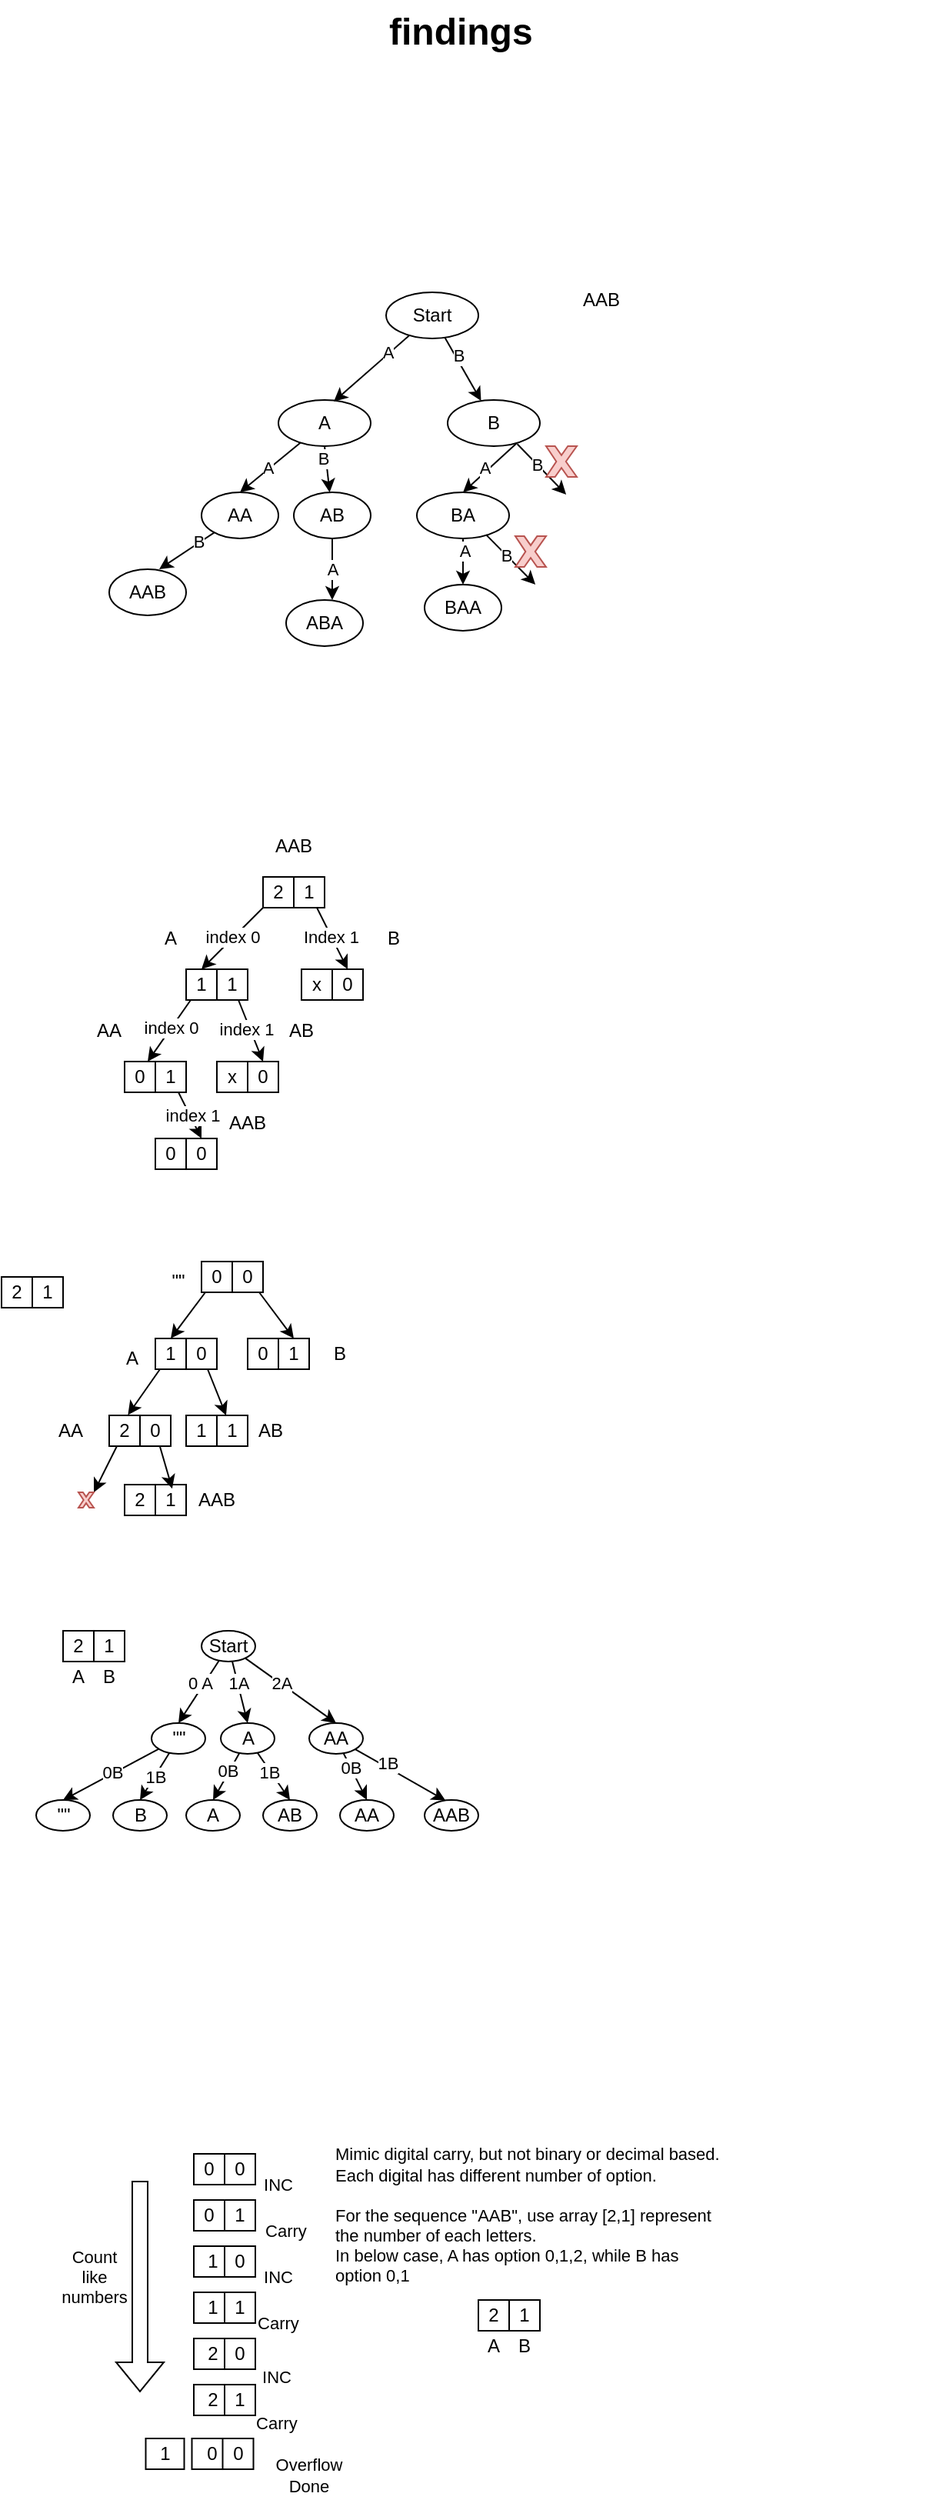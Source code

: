 <mxfile version="24.4.9" type="device">
  <diagram name="Page-1" id="8Z7_evLXZ3AFa6QIbilB">
    <mxGraphModel dx="869" dy="447" grid="1" gridSize="10" guides="1" tooltips="1" connect="1" arrows="1" fold="1" page="1" pageScale="1" pageWidth="827" pageHeight="1169" math="0" shadow="0">
      <root>
        <mxCell id="0" />
        <mxCell id="1" parent="0" />
        <mxCell id="PhttnhTILiLuMVr8b6VJ-1" value="&lt;h1 style=&quot;margin-top: 0px;&quot;&gt;findings&lt;/h1&gt;&lt;div&gt;&lt;br&gt;&lt;/div&gt;&lt;div&gt;&lt;br&gt;&lt;/div&gt;" style="text;html=1;whiteSpace=wrap;overflow=hidden;rounded=0;" parent="1" vertex="1">
          <mxGeometry x="310" y="130" width="350" height="160" as="geometry" />
        </mxCell>
        <mxCell id="PhttnhTILiLuMVr8b6VJ-12" style="rounded=0;orthogonalLoop=1;jettySize=auto;html=1;" parent="1" source="PhttnhTILiLuMVr8b6VJ-4" target="PhttnhTILiLuMVr8b6VJ-11" edge="1">
          <mxGeometry relative="1" as="geometry" />
        </mxCell>
        <mxCell id="PhttnhTILiLuMVr8b6VJ-13" value="B" style="edgeLabel;html=1;align=center;verticalAlign=middle;resizable=0;points=[];" parent="PhttnhTILiLuMVr8b6VJ-12" connectable="0" vertex="1">
          <mxGeometry x="-0.394" y="2" relative="1" as="geometry">
            <mxPoint as="offset" />
          </mxGeometry>
        </mxCell>
        <mxCell id="PhttnhTILiLuMVr8b6VJ-4" value="Start" style="ellipse;whiteSpace=wrap;html=1;" parent="1" vertex="1">
          <mxGeometry x="310" y="320" width="60" height="30" as="geometry" />
        </mxCell>
        <mxCell id="PhttnhTILiLuMVr8b6VJ-6" value="AAB" style="text;html=1;align=center;verticalAlign=middle;whiteSpace=wrap;rounded=0;" parent="1" vertex="1">
          <mxGeometry x="420" y="310" width="60" height="30" as="geometry" />
        </mxCell>
        <mxCell id="PhttnhTILiLuMVr8b6VJ-17" style="rounded=0;orthogonalLoop=1;jettySize=auto;html=1;entryX=0.5;entryY=0;entryDx=0;entryDy=0;" parent="1" source="PhttnhTILiLuMVr8b6VJ-8" target="PhttnhTILiLuMVr8b6VJ-15" edge="1">
          <mxGeometry relative="1" as="geometry" />
        </mxCell>
        <mxCell id="PhttnhTILiLuMVr8b6VJ-26" value="A" style="edgeLabel;html=1;align=center;verticalAlign=middle;resizable=0;points=[];" parent="PhttnhTILiLuMVr8b6VJ-17" connectable="0" vertex="1">
          <mxGeometry x="0.063" y="-1" relative="1" as="geometry">
            <mxPoint as="offset" />
          </mxGeometry>
        </mxCell>
        <mxCell id="PhttnhTILiLuMVr8b6VJ-18" style="rounded=0;orthogonalLoop=1;jettySize=auto;html=1;exitX=0.5;exitY=1;exitDx=0;exitDy=0;" parent="1" source="PhttnhTILiLuMVr8b6VJ-8" target="PhttnhTILiLuMVr8b6VJ-16" edge="1">
          <mxGeometry relative="1" as="geometry" />
        </mxCell>
        <mxCell id="PhttnhTILiLuMVr8b6VJ-27" value="B" style="edgeLabel;html=1;align=center;verticalAlign=middle;resizable=0;points=[];" parent="PhttnhTILiLuMVr8b6VJ-18" connectable="0" vertex="1">
          <mxGeometry x="-0.508" y="-2" relative="1" as="geometry">
            <mxPoint as="offset" />
          </mxGeometry>
        </mxCell>
        <mxCell id="PhttnhTILiLuMVr8b6VJ-8" value="A" style="ellipse;whiteSpace=wrap;html=1;" parent="1" vertex="1">
          <mxGeometry x="240" y="390" width="60" height="30" as="geometry" />
        </mxCell>
        <mxCell id="PhttnhTILiLuMVr8b6VJ-9" style="rounded=0;orthogonalLoop=1;jettySize=auto;html=1;entryX=0.6;entryY=0.034;entryDx=0;entryDy=0;entryPerimeter=0;" parent="1" source="PhttnhTILiLuMVr8b6VJ-4" target="PhttnhTILiLuMVr8b6VJ-8" edge="1">
          <mxGeometry relative="1" as="geometry" />
        </mxCell>
        <mxCell id="PhttnhTILiLuMVr8b6VJ-10" value="A" style="edgeLabel;html=1;align=center;verticalAlign=middle;resizable=0;points=[];" parent="PhttnhTILiLuMVr8b6VJ-9" connectable="0" vertex="1">
          <mxGeometry x="-0.448" y="-2" relative="1" as="geometry">
            <mxPoint as="offset" />
          </mxGeometry>
        </mxCell>
        <mxCell id="PhttnhTILiLuMVr8b6VJ-11" value="B" style="ellipse;whiteSpace=wrap;html=1;" parent="1" vertex="1">
          <mxGeometry x="350" y="390" width="60" height="30" as="geometry" />
        </mxCell>
        <mxCell id="PhttnhTILiLuMVr8b6VJ-33" style="rounded=0;orthogonalLoop=1;jettySize=auto;html=1;" parent="1" source="PhttnhTILiLuMVr8b6VJ-15" edge="1">
          <mxGeometry relative="1" as="geometry">
            <mxPoint x="162.5" y="500" as="targetPoint" />
          </mxGeometry>
        </mxCell>
        <mxCell id="PhttnhTILiLuMVr8b6VJ-34" value="B" style="edgeLabel;html=1;align=center;verticalAlign=middle;resizable=0;points=[];" parent="PhttnhTILiLuMVr8b6VJ-33" connectable="0" vertex="1">
          <mxGeometry x="-0.459" y="-1" relative="1" as="geometry">
            <mxPoint as="offset" />
          </mxGeometry>
        </mxCell>
        <mxCell id="PhttnhTILiLuMVr8b6VJ-15" value="AA" style="ellipse;whiteSpace=wrap;html=1;" parent="1" vertex="1">
          <mxGeometry x="190" y="450" width="50" height="30" as="geometry" />
        </mxCell>
        <mxCell id="PhttnhTILiLuMVr8b6VJ-38" style="edgeStyle=orthogonalEdgeStyle;rounded=0;orthogonalLoop=1;jettySize=auto;html=1;" parent="1" source="PhttnhTILiLuMVr8b6VJ-16" edge="1">
          <mxGeometry relative="1" as="geometry">
            <mxPoint x="275" y="520" as="targetPoint" />
          </mxGeometry>
        </mxCell>
        <mxCell id="PhttnhTILiLuMVr8b6VJ-39" value="A" style="edgeLabel;html=1;align=center;verticalAlign=middle;resizable=0;points=[];" parent="PhttnhTILiLuMVr8b6VJ-38" connectable="0" vertex="1">
          <mxGeometry x="-0.793" relative="1" as="geometry">
            <mxPoint y="16" as="offset" />
          </mxGeometry>
        </mxCell>
        <mxCell id="PhttnhTILiLuMVr8b6VJ-16" value="AB" style="ellipse;whiteSpace=wrap;html=1;" parent="1" vertex="1">
          <mxGeometry x="250" y="450" width="50" height="30" as="geometry" />
        </mxCell>
        <mxCell id="PhttnhTILiLuMVr8b6VJ-20" style="rounded=0;orthogonalLoop=1;jettySize=auto;html=1;entryX=0.5;entryY=0;entryDx=0;entryDy=0;" parent="1" target="PhttnhTILiLuMVr8b6VJ-22" edge="1">
          <mxGeometry relative="1" as="geometry">
            <mxPoint x="395" y="418" as="sourcePoint" />
          </mxGeometry>
        </mxCell>
        <mxCell id="PhttnhTILiLuMVr8b6VJ-24" value="A" style="edgeLabel;html=1;align=center;verticalAlign=middle;resizable=0;points=[];" parent="PhttnhTILiLuMVr8b6VJ-20" connectable="0" vertex="1">
          <mxGeometry x="0.105" y="-3" relative="1" as="geometry">
            <mxPoint as="offset" />
          </mxGeometry>
        </mxCell>
        <mxCell id="PhttnhTILiLuMVr8b6VJ-21" style="rounded=0;orthogonalLoop=1;jettySize=auto;html=1;exitX=0.755;exitY=0.954;exitDx=0;exitDy=0;exitPerimeter=0;" parent="1" source="PhttnhTILiLuMVr8b6VJ-11" edge="1">
          <mxGeometry relative="1" as="geometry">
            <mxPoint x="410" y="420" as="sourcePoint" />
            <mxPoint x="427.071" y="451.465" as="targetPoint" />
          </mxGeometry>
        </mxCell>
        <mxCell id="PhttnhTILiLuMVr8b6VJ-28" value="B" style="edgeLabel;html=1;align=center;verticalAlign=middle;resizable=0;points=[];" parent="PhttnhTILiLuMVr8b6VJ-21" connectable="0" vertex="1">
          <mxGeometry x="-0.189" relative="1" as="geometry">
            <mxPoint as="offset" />
          </mxGeometry>
        </mxCell>
        <mxCell id="PhttnhTILiLuMVr8b6VJ-37" style="edgeStyle=orthogonalEdgeStyle;rounded=0;orthogonalLoop=1;jettySize=auto;html=1;" parent="1" source="PhttnhTILiLuMVr8b6VJ-22" edge="1">
          <mxGeometry relative="1" as="geometry">
            <mxPoint x="360" y="510" as="targetPoint" />
          </mxGeometry>
        </mxCell>
        <mxCell id="PhttnhTILiLuMVr8b6VJ-40" value="A" style="edgeLabel;html=1;align=center;verticalAlign=middle;resizable=0;points=[];" parent="PhttnhTILiLuMVr8b6VJ-37" connectable="0" vertex="1">
          <mxGeometry x="0.471" y="1" relative="1" as="geometry">
            <mxPoint x="-1" y="-14" as="offset" />
          </mxGeometry>
        </mxCell>
        <mxCell id="PhttnhTILiLuMVr8b6VJ-22" value="&lt;div&gt;BA&lt;/div&gt;" style="ellipse;whiteSpace=wrap;html=1;" parent="1" vertex="1">
          <mxGeometry x="330" y="450" width="60" height="30" as="geometry" />
        </mxCell>
        <mxCell id="PhttnhTILiLuMVr8b6VJ-30" value="" style="verticalLabelPosition=bottom;verticalAlign=top;html=1;shape=mxgraph.basic.x;fillColor=#f8cecc;strokeColor=#b85450;" parent="1" vertex="1">
          <mxGeometry x="414" y="420" width="20" height="20" as="geometry" />
        </mxCell>
        <mxCell id="PhttnhTILiLuMVr8b6VJ-41" value="AAB" style="ellipse;whiteSpace=wrap;html=1;" parent="1" vertex="1">
          <mxGeometry x="130" y="500" width="50" height="30" as="geometry" />
        </mxCell>
        <mxCell id="PhttnhTILiLuMVr8b6VJ-42" value="ABA" style="ellipse;whiteSpace=wrap;html=1;" parent="1" vertex="1">
          <mxGeometry x="245" y="520" width="50" height="30" as="geometry" />
        </mxCell>
        <mxCell id="PhttnhTILiLuMVr8b6VJ-43" value="BAA" style="ellipse;whiteSpace=wrap;html=1;" parent="1" vertex="1">
          <mxGeometry x="335" y="510" width="50" height="30" as="geometry" />
        </mxCell>
        <mxCell id="PhttnhTILiLuMVr8b6VJ-44" style="rounded=0;orthogonalLoop=1;jettySize=auto;html=1;exitX=0.755;exitY=0.954;exitDx=0;exitDy=0;exitPerimeter=0;" parent="1" edge="1">
          <mxGeometry relative="1" as="geometry">
            <mxPoint x="375" y="477.54" as="sourcePoint" />
            <mxPoint x="407.071" y="510.005" as="targetPoint" />
          </mxGeometry>
        </mxCell>
        <mxCell id="PhttnhTILiLuMVr8b6VJ-45" value="B" style="edgeLabel;html=1;align=center;verticalAlign=middle;resizable=0;points=[];" parent="PhttnhTILiLuMVr8b6VJ-44" connectable="0" vertex="1">
          <mxGeometry x="-0.189" relative="1" as="geometry">
            <mxPoint as="offset" />
          </mxGeometry>
        </mxCell>
        <mxCell id="PhttnhTILiLuMVr8b6VJ-46" value="" style="verticalLabelPosition=bottom;verticalAlign=top;html=1;shape=mxgraph.basic.x;fillColor=#f8cecc;strokeColor=#b85450;" parent="1" vertex="1">
          <mxGeometry x="394" y="478.54" width="20" height="20" as="geometry" />
        </mxCell>
        <mxCell id="XWnXdW-MN1I7LqP5YFAI-5" style="rounded=0;orthogonalLoop=1;jettySize=auto;html=1;entryX=0.5;entryY=0;entryDx=0;entryDy=0;" edge="1" parent="1" source="XWnXdW-MN1I7LqP5YFAI-1" target="XWnXdW-MN1I7LqP5YFAI-3">
          <mxGeometry relative="1" as="geometry" />
        </mxCell>
        <mxCell id="XWnXdW-MN1I7LqP5YFAI-6" value="index 0" style="edgeLabel;html=1;align=center;verticalAlign=middle;resizable=0;points=[];" vertex="1" connectable="0" parent="XWnXdW-MN1I7LqP5YFAI-5">
          <mxGeometry x="-0.045" y="-1" relative="1" as="geometry">
            <mxPoint as="offset" />
          </mxGeometry>
        </mxCell>
        <mxCell id="XWnXdW-MN1I7LqP5YFAI-1" value="2" style="rounded=0;whiteSpace=wrap;html=1;" vertex="1" parent="1">
          <mxGeometry x="230" y="700" width="20" height="20" as="geometry" />
        </mxCell>
        <mxCell id="XWnXdW-MN1I7LqP5YFAI-16" style="rounded=0;orthogonalLoop=1;jettySize=auto;html=1;entryX=0.5;entryY=0;entryDx=0;entryDy=0;" edge="1" parent="1" source="XWnXdW-MN1I7LqP5YFAI-2" target="XWnXdW-MN1I7LqP5YFAI-15">
          <mxGeometry relative="1" as="geometry" />
        </mxCell>
        <mxCell id="XWnXdW-MN1I7LqP5YFAI-17" value="Index 1" style="edgeLabel;html=1;align=center;verticalAlign=middle;resizable=0;points=[];" vertex="1" connectable="0" parent="XWnXdW-MN1I7LqP5YFAI-16">
          <mxGeometry x="-0.076" y="-1" relative="1" as="geometry">
            <mxPoint as="offset" />
          </mxGeometry>
        </mxCell>
        <mxCell id="XWnXdW-MN1I7LqP5YFAI-2" value="1" style="rounded=0;whiteSpace=wrap;html=1;" vertex="1" parent="1">
          <mxGeometry x="250" y="700" width="20" height="20" as="geometry" />
        </mxCell>
        <mxCell id="XWnXdW-MN1I7LqP5YFAI-9" style="rounded=0;orthogonalLoop=1;jettySize=auto;html=1;entryX=0.75;entryY=0;entryDx=0;entryDy=0;" edge="1" parent="1" source="XWnXdW-MN1I7LqP5YFAI-3" target="XWnXdW-MN1I7LqP5YFAI-7">
          <mxGeometry relative="1" as="geometry" />
        </mxCell>
        <mxCell id="XWnXdW-MN1I7LqP5YFAI-13" value="index 0" style="edgeLabel;html=1;align=center;verticalAlign=middle;resizable=0;points=[];" vertex="1" connectable="0" parent="XWnXdW-MN1I7LqP5YFAI-9">
          <mxGeometry x="-0.102" y="-1" relative="1" as="geometry">
            <mxPoint as="offset" />
          </mxGeometry>
        </mxCell>
        <mxCell id="XWnXdW-MN1I7LqP5YFAI-3" value="1" style="rounded=0;whiteSpace=wrap;html=1;" vertex="1" parent="1">
          <mxGeometry x="180" y="760" width="20" height="20" as="geometry" />
        </mxCell>
        <mxCell id="XWnXdW-MN1I7LqP5YFAI-27" style="rounded=0;orthogonalLoop=1;jettySize=auto;html=1;entryX=0.5;entryY=0;entryDx=0;entryDy=0;" edge="1" parent="1" source="XWnXdW-MN1I7LqP5YFAI-4" target="XWnXdW-MN1I7LqP5YFAI-25">
          <mxGeometry relative="1" as="geometry" />
        </mxCell>
        <mxCell id="XWnXdW-MN1I7LqP5YFAI-28" value="index 1" style="edgeLabel;html=1;align=center;verticalAlign=middle;resizable=0;points=[];" vertex="1" connectable="0" parent="XWnXdW-MN1I7LqP5YFAI-27">
          <mxGeometry x="-0.117" y="-2" relative="1" as="geometry">
            <mxPoint as="offset" />
          </mxGeometry>
        </mxCell>
        <mxCell id="XWnXdW-MN1I7LqP5YFAI-4" value="1" style="rounded=0;whiteSpace=wrap;html=1;" vertex="1" parent="1">
          <mxGeometry x="200" y="760" width="20" height="20" as="geometry" />
        </mxCell>
        <mxCell id="XWnXdW-MN1I7LqP5YFAI-7" value="0" style="rounded=0;whiteSpace=wrap;html=1;" vertex="1" parent="1">
          <mxGeometry x="140" y="820" width="20" height="20" as="geometry" />
        </mxCell>
        <mxCell id="XWnXdW-MN1I7LqP5YFAI-12" style="rounded=0;orthogonalLoop=1;jettySize=auto;html=1;entryX=0.5;entryY=0;entryDx=0;entryDy=0;" edge="1" parent="1" source="XWnXdW-MN1I7LqP5YFAI-8" target="XWnXdW-MN1I7LqP5YFAI-11">
          <mxGeometry relative="1" as="geometry" />
        </mxCell>
        <mxCell id="XWnXdW-MN1I7LqP5YFAI-14" value="index 1" style="edgeLabel;html=1;align=center;verticalAlign=middle;resizable=0;points=[];" vertex="1" connectable="0" parent="XWnXdW-MN1I7LqP5YFAI-12">
          <mxGeometry x="-0.003" y="1" relative="1" as="geometry">
            <mxPoint as="offset" />
          </mxGeometry>
        </mxCell>
        <mxCell id="XWnXdW-MN1I7LqP5YFAI-8" value="1" style="rounded=0;whiteSpace=wrap;html=1;" vertex="1" parent="1">
          <mxGeometry x="160" y="820" width="20" height="20" as="geometry" />
        </mxCell>
        <mxCell id="XWnXdW-MN1I7LqP5YFAI-10" value="0" style="rounded=0;whiteSpace=wrap;html=1;" vertex="1" parent="1">
          <mxGeometry x="160" y="870" width="20" height="20" as="geometry" />
        </mxCell>
        <mxCell id="XWnXdW-MN1I7LqP5YFAI-11" value="0" style="rounded=0;whiteSpace=wrap;html=1;" vertex="1" parent="1">
          <mxGeometry x="180" y="870" width="20" height="20" as="geometry" />
        </mxCell>
        <mxCell id="XWnXdW-MN1I7LqP5YFAI-15" value="0" style="rounded=0;whiteSpace=wrap;html=1;" vertex="1" parent="1">
          <mxGeometry x="275" y="760" width="20" height="20" as="geometry" />
        </mxCell>
        <mxCell id="XWnXdW-MN1I7LqP5YFAI-18" value="x" style="rounded=0;whiteSpace=wrap;html=1;" vertex="1" parent="1">
          <mxGeometry x="255" y="760" width="20" height="20" as="geometry" />
        </mxCell>
        <mxCell id="XWnXdW-MN1I7LqP5YFAI-19" value="AAB" style="text;html=1;align=center;verticalAlign=middle;whiteSpace=wrap;rounded=0;" vertex="1" parent="1">
          <mxGeometry x="230" y="670" width="40" height="20" as="geometry" />
        </mxCell>
        <mxCell id="XWnXdW-MN1I7LqP5YFAI-20" value="A" style="text;html=1;align=center;verticalAlign=middle;whiteSpace=wrap;rounded=0;" vertex="1" parent="1">
          <mxGeometry x="150" y="730" width="40" height="20" as="geometry" />
        </mxCell>
        <mxCell id="XWnXdW-MN1I7LqP5YFAI-21" value="AA" style="text;html=1;align=center;verticalAlign=middle;whiteSpace=wrap;rounded=0;" vertex="1" parent="1">
          <mxGeometry x="110" y="790" width="40" height="20" as="geometry" />
        </mxCell>
        <mxCell id="XWnXdW-MN1I7LqP5YFAI-22" value="AAB" style="text;html=1;align=center;verticalAlign=middle;whiteSpace=wrap;rounded=0;" vertex="1" parent="1">
          <mxGeometry x="200" y="850" width="40" height="20" as="geometry" />
        </mxCell>
        <mxCell id="XWnXdW-MN1I7LqP5YFAI-23" value="B" style="text;html=1;align=center;verticalAlign=middle;whiteSpace=wrap;rounded=0;" vertex="1" parent="1">
          <mxGeometry x="295" y="730" width="40" height="20" as="geometry" />
        </mxCell>
        <mxCell id="XWnXdW-MN1I7LqP5YFAI-25" value="0" style="rounded=0;whiteSpace=wrap;html=1;" vertex="1" parent="1">
          <mxGeometry x="220" y="820" width="20" height="20" as="geometry" />
        </mxCell>
        <mxCell id="XWnXdW-MN1I7LqP5YFAI-26" value="x" style="rounded=0;whiteSpace=wrap;html=1;" vertex="1" parent="1">
          <mxGeometry x="200" y="820" width="20" height="20" as="geometry" />
        </mxCell>
        <mxCell id="XWnXdW-MN1I7LqP5YFAI-29" value="AB" style="text;html=1;align=center;verticalAlign=middle;whiteSpace=wrap;rounded=0;" vertex="1" parent="1">
          <mxGeometry x="235" y="790" width="40" height="20" as="geometry" />
        </mxCell>
        <mxCell id="XWnXdW-MN1I7LqP5YFAI-32" value="2" style="rounded=0;whiteSpace=wrap;html=1;" vertex="1" parent="1">
          <mxGeometry x="60" y="960" width="20" height="20" as="geometry" />
        </mxCell>
        <mxCell id="XWnXdW-MN1I7LqP5YFAI-33" value="1" style="rounded=0;whiteSpace=wrap;html=1;" vertex="1" parent="1">
          <mxGeometry x="80" y="960" width="20" height="20" as="geometry" />
        </mxCell>
        <mxCell id="XWnXdW-MN1I7LqP5YFAI-38" style="rounded=0;orthogonalLoop=1;jettySize=auto;html=1;entryX=0.5;entryY=0;entryDx=0;entryDy=0;" edge="1" parent="1" source="XWnXdW-MN1I7LqP5YFAI-34" target="XWnXdW-MN1I7LqP5YFAI-36">
          <mxGeometry relative="1" as="geometry" />
        </mxCell>
        <mxCell id="XWnXdW-MN1I7LqP5YFAI-34" value="0" style="rounded=0;whiteSpace=wrap;html=1;" vertex="1" parent="1">
          <mxGeometry x="190" y="950" width="20" height="20" as="geometry" />
        </mxCell>
        <mxCell id="XWnXdW-MN1I7LqP5YFAI-59" style="rounded=0;orthogonalLoop=1;jettySize=auto;html=1;entryX=0.5;entryY=0;entryDx=0;entryDy=0;" edge="1" parent="1" source="XWnXdW-MN1I7LqP5YFAI-35" target="XWnXdW-MN1I7LqP5YFAI-58">
          <mxGeometry relative="1" as="geometry" />
        </mxCell>
        <mxCell id="XWnXdW-MN1I7LqP5YFAI-35" value="0" style="rounded=0;whiteSpace=wrap;html=1;" vertex="1" parent="1">
          <mxGeometry x="210" y="950" width="20" height="20" as="geometry" />
        </mxCell>
        <mxCell id="XWnXdW-MN1I7LqP5YFAI-36" value="1" style="rounded=0;whiteSpace=wrap;html=1;" vertex="1" parent="1">
          <mxGeometry x="160" y="1000" width="20" height="20" as="geometry" />
        </mxCell>
        <mxCell id="XWnXdW-MN1I7LqP5YFAI-44" value="" style="rounded=0;orthogonalLoop=1;jettySize=auto;html=1;" edge="1" parent="1" source="XWnXdW-MN1I7LqP5YFAI-37" target="XWnXdW-MN1I7LqP5YFAI-43">
          <mxGeometry relative="1" as="geometry" />
        </mxCell>
        <mxCell id="XWnXdW-MN1I7LqP5YFAI-37" value="0" style="rounded=0;whiteSpace=wrap;html=1;" vertex="1" parent="1">
          <mxGeometry x="180" y="1000" width="20" height="20" as="geometry" />
        </mxCell>
        <mxCell id="XWnXdW-MN1I7LqP5YFAI-47" value="" style="rounded=0;orthogonalLoop=1;jettySize=auto;html=1;" edge="1" parent="1" source="XWnXdW-MN1I7LqP5YFAI-39">
          <mxGeometry relative="1" as="geometry">
            <mxPoint x="120" y="1100" as="targetPoint" />
          </mxGeometry>
        </mxCell>
        <mxCell id="XWnXdW-MN1I7LqP5YFAI-39" value="2" style="rounded=0;whiteSpace=wrap;html=1;" vertex="1" parent="1">
          <mxGeometry x="130" y="1050" width="20" height="20" as="geometry" />
        </mxCell>
        <mxCell id="XWnXdW-MN1I7LqP5YFAI-40" value="0" style="rounded=0;whiteSpace=wrap;html=1;" vertex="1" parent="1">
          <mxGeometry x="150" y="1050" width="20" height="20" as="geometry" />
        </mxCell>
        <mxCell id="XWnXdW-MN1I7LqP5YFAI-41" style="rounded=0;orthogonalLoop=1;jettySize=auto;html=1;entryX=0.608;entryY=-0.013;entryDx=0;entryDy=0;entryPerimeter=0;" edge="1" parent="1" source="XWnXdW-MN1I7LqP5YFAI-36" target="XWnXdW-MN1I7LqP5YFAI-39">
          <mxGeometry relative="1" as="geometry" />
        </mxCell>
        <mxCell id="XWnXdW-MN1I7LqP5YFAI-42" value="1" style="rounded=0;whiteSpace=wrap;html=1;" vertex="1" parent="1">
          <mxGeometry x="180" y="1050" width="20" height="20" as="geometry" />
        </mxCell>
        <mxCell id="XWnXdW-MN1I7LqP5YFAI-43" value="1" style="rounded=0;whiteSpace=wrap;html=1;" vertex="1" parent="1">
          <mxGeometry x="200" y="1050" width="20" height="20" as="geometry" />
        </mxCell>
        <mxCell id="XWnXdW-MN1I7LqP5YFAI-48" value="" style="verticalLabelPosition=bottom;verticalAlign=top;html=1;shape=mxgraph.basic.x;fillColor=#f8cecc;strokeColor=#b85450;" vertex="1" parent="1">
          <mxGeometry x="110" y="1100" width="10" height="10" as="geometry" />
        </mxCell>
        <mxCell id="XWnXdW-MN1I7LqP5YFAI-49" value="2" style="rounded=0;whiteSpace=wrap;html=1;" vertex="1" parent="1">
          <mxGeometry x="140" y="1095" width="20" height="20" as="geometry" />
        </mxCell>
        <mxCell id="XWnXdW-MN1I7LqP5YFAI-50" value="1" style="rounded=0;whiteSpace=wrap;html=1;" vertex="1" parent="1">
          <mxGeometry x="160" y="1095" width="20" height="20" as="geometry" />
        </mxCell>
        <mxCell id="XWnXdW-MN1I7LqP5YFAI-51" style="rounded=0;orthogonalLoop=1;jettySize=auto;html=1;entryX=0.547;entryY=0.133;entryDx=0;entryDy=0;entryPerimeter=0;" edge="1" parent="1" source="XWnXdW-MN1I7LqP5YFAI-40" target="XWnXdW-MN1I7LqP5YFAI-50">
          <mxGeometry relative="1" as="geometry" />
        </mxCell>
        <mxCell id="XWnXdW-MN1I7LqP5YFAI-52" value="&quot;&quot;" style="text;html=1;align=center;verticalAlign=middle;whiteSpace=wrap;rounded=0;" vertex="1" parent="1">
          <mxGeometry x="160" y="955" width="30" height="15" as="geometry" />
        </mxCell>
        <mxCell id="XWnXdW-MN1I7LqP5YFAI-53" value="A" style="text;html=1;align=center;verticalAlign=middle;whiteSpace=wrap;rounded=0;" vertex="1" parent="1">
          <mxGeometry x="130" y="1005" width="30" height="15" as="geometry" />
        </mxCell>
        <mxCell id="XWnXdW-MN1I7LqP5YFAI-54" value="AA" style="text;html=1;align=center;verticalAlign=middle;whiteSpace=wrap;rounded=0;" vertex="1" parent="1">
          <mxGeometry x="90" y="1052.5" width="30" height="15" as="geometry" />
        </mxCell>
        <mxCell id="XWnXdW-MN1I7LqP5YFAI-55" value="AAB" style="text;html=1;align=center;verticalAlign=middle;whiteSpace=wrap;rounded=0;" vertex="1" parent="1">
          <mxGeometry x="185" y="1097.5" width="30" height="15" as="geometry" />
        </mxCell>
        <mxCell id="XWnXdW-MN1I7LqP5YFAI-56" value="AB" style="text;html=1;align=center;verticalAlign=middle;whiteSpace=wrap;rounded=0;" vertex="1" parent="1">
          <mxGeometry x="220" y="1052.5" width="30" height="15" as="geometry" />
        </mxCell>
        <mxCell id="XWnXdW-MN1I7LqP5YFAI-57" value="0" style="rounded=0;whiteSpace=wrap;html=1;" vertex="1" parent="1">
          <mxGeometry x="220" y="1000" width="20" height="20" as="geometry" />
        </mxCell>
        <mxCell id="XWnXdW-MN1I7LqP5YFAI-58" value="1" style="rounded=0;whiteSpace=wrap;html=1;" vertex="1" parent="1">
          <mxGeometry x="240" y="1000" width="20" height="20" as="geometry" />
        </mxCell>
        <mxCell id="XWnXdW-MN1I7LqP5YFAI-60" value="B" style="text;html=1;align=center;verticalAlign=middle;whiteSpace=wrap;rounded=0;" vertex="1" parent="1">
          <mxGeometry x="265" y="1002.5" width="30" height="15" as="geometry" />
        </mxCell>
        <mxCell id="XWnXdW-MN1I7LqP5YFAI-69" value="2" style="rounded=0;whiteSpace=wrap;html=1;" vertex="1" parent="1">
          <mxGeometry x="100" y="1190" width="20" height="20" as="geometry" />
        </mxCell>
        <mxCell id="XWnXdW-MN1I7LqP5YFAI-70" value="1" style="rounded=0;whiteSpace=wrap;html=1;" vertex="1" parent="1">
          <mxGeometry x="120" y="1190" width="20" height="20" as="geometry" />
        </mxCell>
        <mxCell id="XWnXdW-MN1I7LqP5YFAI-71" value="A" style="text;html=1;align=center;verticalAlign=middle;whiteSpace=wrap;rounded=0;" vertex="1" parent="1">
          <mxGeometry x="100" y="1210" width="20" height="20" as="geometry" />
        </mxCell>
        <mxCell id="XWnXdW-MN1I7LqP5YFAI-72" value="B" style="text;html=1;align=center;verticalAlign=middle;whiteSpace=wrap;rounded=0;" vertex="1" parent="1">
          <mxGeometry x="120" y="1210" width="20" height="20" as="geometry" />
        </mxCell>
        <mxCell id="XWnXdW-MN1I7LqP5YFAI-75" style="rounded=0;orthogonalLoop=1;jettySize=auto;html=1;entryX=0.5;entryY=0;entryDx=0;entryDy=0;" edge="1" parent="1" source="XWnXdW-MN1I7LqP5YFAI-73" target="XWnXdW-MN1I7LqP5YFAI-74">
          <mxGeometry relative="1" as="geometry" />
        </mxCell>
        <mxCell id="XWnXdW-MN1I7LqP5YFAI-76" value="0 A" style="edgeLabel;html=1;align=center;verticalAlign=middle;resizable=0;points=[];" vertex="1" connectable="0" parent="XWnXdW-MN1I7LqP5YFAI-75">
          <mxGeometry x="-0.19" y="-3" relative="1" as="geometry">
            <mxPoint as="offset" />
          </mxGeometry>
        </mxCell>
        <mxCell id="XWnXdW-MN1I7LqP5YFAI-85" style="rounded=0;orthogonalLoop=1;jettySize=auto;html=1;entryX=0.5;entryY=0;entryDx=0;entryDy=0;" edge="1" parent="1" source="XWnXdW-MN1I7LqP5YFAI-73" target="XWnXdW-MN1I7LqP5YFAI-80">
          <mxGeometry relative="1" as="geometry" />
        </mxCell>
        <mxCell id="XWnXdW-MN1I7LqP5YFAI-86" value="1A" style="edgeLabel;html=1;align=center;verticalAlign=middle;resizable=0;points=[];" vertex="1" connectable="0" parent="XWnXdW-MN1I7LqP5YFAI-85">
          <mxGeometry x="-0.324" relative="1" as="geometry">
            <mxPoint as="offset" />
          </mxGeometry>
        </mxCell>
        <mxCell id="XWnXdW-MN1I7LqP5YFAI-91" style="edgeStyle=none;rounded=0;orthogonalLoop=1;jettySize=auto;html=1;entryX=0.5;entryY=0;entryDx=0;entryDy=0;strokeColor=default;align=center;verticalAlign=middle;fontFamily=Helvetica;fontSize=11;fontColor=default;labelBackgroundColor=default;endArrow=classic;" edge="1" parent="1" source="XWnXdW-MN1I7LqP5YFAI-73" target="XWnXdW-MN1I7LqP5YFAI-81">
          <mxGeometry relative="1" as="geometry" />
        </mxCell>
        <mxCell id="XWnXdW-MN1I7LqP5YFAI-99" value="2A" style="edgeLabel;html=1;align=center;verticalAlign=middle;resizable=0;points=[];fontFamily=Helvetica;fontSize=11;fontColor=default;labelBackgroundColor=default;" vertex="1" connectable="0" parent="XWnXdW-MN1I7LqP5YFAI-91">
          <mxGeometry x="-0.216" y="1" relative="1" as="geometry">
            <mxPoint as="offset" />
          </mxGeometry>
        </mxCell>
        <mxCell id="XWnXdW-MN1I7LqP5YFAI-73" value="Start" style="ellipse;whiteSpace=wrap;html=1;" vertex="1" parent="1">
          <mxGeometry x="190" y="1190" width="35" height="20" as="geometry" />
        </mxCell>
        <mxCell id="XWnXdW-MN1I7LqP5YFAI-77" style="rounded=0;orthogonalLoop=1;jettySize=auto;html=1;entryX=0.5;entryY=0;entryDx=0;entryDy=0;" edge="1" parent="1" source="XWnXdW-MN1I7LqP5YFAI-74" target="XWnXdW-MN1I7LqP5YFAI-78">
          <mxGeometry relative="1" as="geometry">
            <mxPoint x="175" y="1300" as="targetPoint" />
          </mxGeometry>
        </mxCell>
        <mxCell id="XWnXdW-MN1I7LqP5YFAI-79" value="1B" style="edgeLabel;html=1;align=center;verticalAlign=middle;resizable=0;points=[];" vertex="1" connectable="0" parent="XWnXdW-MN1I7LqP5YFAI-77">
          <mxGeometry x="-0.004" y="1" relative="1" as="geometry">
            <mxPoint x="-1" as="offset" />
          </mxGeometry>
        </mxCell>
        <mxCell id="XWnXdW-MN1I7LqP5YFAI-83" style="rounded=0;orthogonalLoop=1;jettySize=auto;html=1;entryX=0.5;entryY=0;entryDx=0;entryDy=0;" edge="1" parent="1" source="XWnXdW-MN1I7LqP5YFAI-74" target="XWnXdW-MN1I7LqP5YFAI-82">
          <mxGeometry relative="1" as="geometry" />
        </mxCell>
        <mxCell id="XWnXdW-MN1I7LqP5YFAI-84" value="0B" style="edgeLabel;html=1;align=center;verticalAlign=middle;resizable=0;points=[];" vertex="1" connectable="0" parent="XWnXdW-MN1I7LqP5YFAI-83">
          <mxGeometry x="-0.029" y="-1" relative="1" as="geometry">
            <mxPoint as="offset" />
          </mxGeometry>
        </mxCell>
        <mxCell id="XWnXdW-MN1I7LqP5YFAI-74" value="&quot;&quot;" style="ellipse;whiteSpace=wrap;html=1;" vertex="1" parent="1">
          <mxGeometry x="157.5" y="1250" width="35" height="20" as="geometry" />
        </mxCell>
        <mxCell id="XWnXdW-MN1I7LqP5YFAI-78" value="B" style="ellipse;whiteSpace=wrap;html=1;" vertex="1" parent="1">
          <mxGeometry x="132.5" y="1300" width="35" height="20" as="geometry" />
        </mxCell>
        <mxCell id="XWnXdW-MN1I7LqP5YFAI-89" style="rounded=0;orthogonalLoop=1;jettySize=auto;html=1;entryX=0.5;entryY=0;entryDx=0;entryDy=0;" edge="1" parent="1" source="XWnXdW-MN1I7LqP5YFAI-80" target="XWnXdW-MN1I7LqP5YFAI-88">
          <mxGeometry relative="1" as="geometry" />
        </mxCell>
        <mxCell id="XWnXdW-MN1I7LqP5YFAI-92" value="0B" style="edgeLabel;html=1;align=center;verticalAlign=middle;resizable=0;points=[];fontFamily=Helvetica;fontSize=11;fontColor=default;labelBackgroundColor=default;" vertex="1" connectable="0" parent="XWnXdW-MN1I7LqP5YFAI-89">
          <mxGeometry x="-0.226" y="-2" relative="1" as="geometry">
            <mxPoint as="offset" />
          </mxGeometry>
        </mxCell>
        <mxCell id="XWnXdW-MN1I7LqP5YFAI-90" style="rounded=0;orthogonalLoop=1;jettySize=auto;html=1;entryX=0.5;entryY=0;entryDx=0;entryDy=0;" edge="1" parent="1" source="XWnXdW-MN1I7LqP5YFAI-80" target="XWnXdW-MN1I7LqP5YFAI-87">
          <mxGeometry relative="1" as="geometry">
            <mxPoint x="270" y="1290" as="targetPoint" />
          </mxGeometry>
        </mxCell>
        <mxCell id="XWnXdW-MN1I7LqP5YFAI-93" value="1B" style="edgeLabel;html=1;align=center;verticalAlign=middle;resizable=0;points=[];fontFamily=Helvetica;fontSize=11;fontColor=default;labelBackgroundColor=default;" vertex="1" connectable="0" parent="XWnXdW-MN1I7LqP5YFAI-90">
          <mxGeometry x="-0.22" y="-1" relative="1" as="geometry">
            <mxPoint as="offset" />
          </mxGeometry>
        </mxCell>
        <mxCell id="XWnXdW-MN1I7LqP5YFAI-80" value="A" style="ellipse;whiteSpace=wrap;html=1;" vertex="1" parent="1">
          <mxGeometry x="202.5" y="1250" width="35" height="20" as="geometry" />
        </mxCell>
        <mxCell id="XWnXdW-MN1I7LqP5YFAI-97" style="edgeStyle=none;rounded=0;orthogonalLoop=1;jettySize=auto;html=1;entryX=0.5;entryY=0;entryDx=0;entryDy=0;strokeColor=default;align=center;verticalAlign=middle;fontFamily=Helvetica;fontSize=11;fontColor=default;labelBackgroundColor=default;endArrow=classic;" edge="1" parent="1" source="XWnXdW-MN1I7LqP5YFAI-81" target="XWnXdW-MN1I7LqP5YFAI-94">
          <mxGeometry relative="1" as="geometry" />
        </mxCell>
        <mxCell id="XWnXdW-MN1I7LqP5YFAI-100" value="0B" style="edgeLabel;html=1;align=center;verticalAlign=middle;resizable=0;points=[];fontFamily=Helvetica;fontSize=11;fontColor=default;labelBackgroundColor=default;" vertex="1" connectable="0" parent="XWnXdW-MN1I7LqP5YFAI-97">
          <mxGeometry x="-0.386" relative="1" as="geometry">
            <mxPoint as="offset" />
          </mxGeometry>
        </mxCell>
        <mxCell id="XWnXdW-MN1I7LqP5YFAI-81" value="AA" style="ellipse;whiteSpace=wrap;html=1;" vertex="1" parent="1">
          <mxGeometry x="260" y="1250" width="35" height="20" as="geometry" />
        </mxCell>
        <mxCell id="XWnXdW-MN1I7LqP5YFAI-82" value="&quot;&quot;" style="ellipse;whiteSpace=wrap;html=1;" vertex="1" parent="1">
          <mxGeometry x="82.5" y="1300" width="35" height="20" as="geometry" />
        </mxCell>
        <mxCell id="XWnXdW-MN1I7LqP5YFAI-87" value="AB" style="ellipse;whiteSpace=wrap;html=1;" vertex="1" parent="1">
          <mxGeometry x="230" y="1300" width="35" height="20" as="geometry" />
        </mxCell>
        <mxCell id="XWnXdW-MN1I7LqP5YFAI-88" value="A" style="ellipse;whiteSpace=wrap;html=1;" vertex="1" parent="1">
          <mxGeometry x="180" y="1300" width="35" height="20" as="geometry" />
        </mxCell>
        <mxCell id="XWnXdW-MN1I7LqP5YFAI-94" value="AA" style="ellipse;whiteSpace=wrap;html=1;" vertex="1" parent="1">
          <mxGeometry x="280" y="1300" width="35" height="20" as="geometry" />
        </mxCell>
        <mxCell id="XWnXdW-MN1I7LqP5YFAI-96" value="AAB" style="ellipse;whiteSpace=wrap;html=1;" vertex="1" parent="1">
          <mxGeometry x="335" y="1300" width="35" height="20" as="geometry" />
        </mxCell>
        <mxCell id="XWnXdW-MN1I7LqP5YFAI-98" style="edgeStyle=none;rounded=0;orthogonalLoop=1;jettySize=auto;html=1;entryX=0.388;entryY=0.014;entryDx=0;entryDy=0;entryPerimeter=0;strokeColor=default;align=center;verticalAlign=middle;fontFamily=Helvetica;fontSize=11;fontColor=default;labelBackgroundColor=default;endArrow=classic;" edge="1" parent="1" source="XWnXdW-MN1I7LqP5YFAI-81" target="XWnXdW-MN1I7LqP5YFAI-96">
          <mxGeometry relative="1" as="geometry" />
        </mxCell>
        <mxCell id="XWnXdW-MN1I7LqP5YFAI-101" value="1B" style="edgeLabel;html=1;align=center;verticalAlign=middle;resizable=0;points=[];fontFamily=Helvetica;fontSize=11;fontColor=default;labelBackgroundColor=default;" vertex="1" connectable="0" parent="XWnXdW-MN1I7LqP5YFAI-98">
          <mxGeometry x="-0.325" y="3" relative="1" as="geometry">
            <mxPoint as="offset" />
          </mxGeometry>
        </mxCell>
        <mxCell id="XWnXdW-MN1I7LqP5YFAI-108" value="0" style="rounded=0;whiteSpace=wrap;html=1;" vertex="1" parent="1">
          <mxGeometry x="185" y="1530" width="20" height="20" as="geometry" />
        </mxCell>
        <mxCell id="XWnXdW-MN1I7LqP5YFAI-109" value="0" style="rounded=0;whiteSpace=wrap;html=1;" vertex="1" parent="1">
          <mxGeometry x="205" y="1530" width="20" height="20" as="geometry" />
        </mxCell>
        <mxCell id="XWnXdW-MN1I7LqP5YFAI-110" value="0" style="rounded=0;whiteSpace=wrap;html=1;" vertex="1" parent="1">
          <mxGeometry x="185" y="1560" width="20" height="20" as="geometry" />
        </mxCell>
        <mxCell id="XWnXdW-MN1I7LqP5YFAI-111" value="1" style="rounded=0;whiteSpace=wrap;html=1;" vertex="1" parent="1">
          <mxGeometry x="205" y="1560" width="20" height="20" as="geometry" />
        </mxCell>
        <mxCell id="XWnXdW-MN1I7LqP5YFAI-112" value="1" style="rounded=0;whiteSpace=wrap;html=1;" vertex="1" parent="1">
          <mxGeometry x="185" y="1590" width="25" height="20" as="geometry" />
        </mxCell>
        <mxCell id="XWnXdW-MN1I7LqP5YFAI-113" value="0" style="rounded=0;whiteSpace=wrap;html=1;" vertex="1" parent="1">
          <mxGeometry x="205" y="1590" width="20" height="20" as="geometry" />
        </mxCell>
        <mxCell id="XWnXdW-MN1I7LqP5YFAI-114" value="1" style="rounded=0;whiteSpace=wrap;html=1;" vertex="1" parent="1">
          <mxGeometry x="185" y="1620" width="25" height="20" as="geometry" />
        </mxCell>
        <mxCell id="XWnXdW-MN1I7LqP5YFAI-115" value="1" style="rounded=0;whiteSpace=wrap;html=1;" vertex="1" parent="1">
          <mxGeometry x="205" y="1620" width="20" height="20" as="geometry" />
        </mxCell>
        <mxCell id="XWnXdW-MN1I7LqP5YFAI-116" value="2" style="rounded=0;whiteSpace=wrap;html=1;" vertex="1" parent="1">
          <mxGeometry x="185" y="1650" width="25" height="20" as="geometry" />
        </mxCell>
        <mxCell id="XWnXdW-MN1I7LqP5YFAI-117" value="0" style="rounded=0;whiteSpace=wrap;html=1;" vertex="1" parent="1">
          <mxGeometry x="205" y="1650" width="20" height="20" as="geometry" />
        </mxCell>
        <mxCell id="XWnXdW-MN1I7LqP5YFAI-118" value="2" style="rounded=0;whiteSpace=wrap;html=1;" vertex="1" parent="1">
          <mxGeometry x="185" y="1680" width="25" height="20" as="geometry" />
        </mxCell>
        <mxCell id="XWnXdW-MN1I7LqP5YFAI-119" value="1" style="rounded=0;whiteSpace=wrap;html=1;" vertex="1" parent="1">
          <mxGeometry x="205" y="1680" width="20" height="20" as="geometry" />
        </mxCell>
        <mxCell id="XWnXdW-MN1I7LqP5YFAI-120" value="0" style="rounded=0;whiteSpace=wrap;html=1;" vertex="1" parent="1">
          <mxGeometry x="183.75" y="1715" width="26.25" height="20" as="geometry" />
        </mxCell>
        <mxCell id="XWnXdW-MN1I7LqP5YFAI-121" value="0" style="rounded=0;whiteSpace=wrap;html=1;" vertex="1" parent="1">
          <mxGeometry x="203.75" y="1715" width="20" height="20" as="geometry" />
        </mxCell>
        <mxCell id="XWnXdW-MN1I7LqP5YFAI-122" value="1" style="rounded=0;whiteSpace=wrap;html=1;" vertex="1" parent="1">
          <mxGeometry x="153.75" y="1715" width="25" height="20" as="geometry" />
        </mxCell>
        <mxCell id="XWnXdW-MN1I7LqP5YFAI-123" value="Overflow Done" style="text;html=1;align=center;verticalAlign=middle;whiteSpace=wrap;rounded=0;fontFamily=Helvetica;fontSize=11;fontColor=default;labelBackgroundColor=default;" vertex="1" parent="1">
          <mxGeometry x="230" y="1724" width="60" height="30" as="geometry" />
        </mxCell>
        <mxCell id="XWnXdW-MN1I7LqP5YFAI-124" value="Mimic digital carry, but not binary or decimal based.&lt;div&gt;Each digital has different number of option.&amp;nbsp;&lt;/div&gt;&lt;div&gt;&lt;br&gt;&lt;/div&gt;&lt;div&gt;For the sequence &quot;AAB&quot;, use array [2,1] represent the number of each letters.&amp;nbsp;&lt;/div&gt;&lt;div&gt;In below case, A has option 0,1,2, while B has option 0,1&lt;/div&gt;" style="text;html=1;align=left;verticalAlign=middle;whiteSpace=wrap;rounded=0;fontFamily=Helvetica;fontSize=11;fontColor=default;labelBackgroundColor=default;" vertex="1" parent="1">
          <mxGeometry x="275" y="1530" width="255" height="80" as="geometry" />
        </mxCell>
        <mxCell id="XWnXdW-MN1I7LqP5YFAI-125" value="INC" style="text;html=1;align=center;verticalAlign=middle;whiteSpace=wrap;rounded=0;fontFamily=Helvetica;fontSize=11;fontColor=default;labelBackgroundColor=default;" vertex="1" parent="1">
          <mxGeometry x="225" y="1540" width="30" height="20" as="geometry" />
        </mxCell>
        <mxCell id="XWnXdW-MN1I7LqP5YFAI-126" value="Carry" style="text;html=1;align=center;verticalAlign=middle;whiteSpace=wrap;rounded=0;fontFamily=Helvetica;fontSize=11;fontColor=default;labelBackgroundColor=default;" vertex="1" parent="1">
          <mxGeometry x="230" y="1570" width="30" height="20" as="geometry" />
        </mxCell>
        <mxCell id="XWnXdW-MN1I7LqP5YFAI-127" value="INC" style="text;html=1;align=center;verticalAlign=middle;whiteSpace=wrap;rounded=0;fontFamily=Helvetica;fontSize=11;fontColor=default;labelBackgroundColor=default;" vertex="1" parent="1">
          <mxGeometry x="225" y="1600" width="30" height="20" as="geometry" />
        </mxCell>
        <mxCell id="XWnXdW-MN1I7LqP5YFAI-128" value="Carry" style="text;html=1;align=center;verticalAlign=middle;whiteSpace=wrap;rounded=0;fontFamily=Helvetica;fontSize=11;fontColor=default;labelBackgroundColor=default;" vertex="1" parent="1">
          <mxGeometry x="225" y="1630" width="30" height="20" as="geometry" />
        </mxCell>
        <mxCell id="XWnXdW-MN1I7LqP5YFAI-129" value="INC" style="text;html=1;align=center;verticalAlign=middle;whiteSpace=wrap;rounded=0;fontFamily=Helvetica;fontSize=11;fontColor=default;labelBackgroundColor=default;" vertex="1" parent="1">
          <mxGeometry x="223.75" y="1665" width="30" height="20" as="geometry" />
        </mxCell>
        <mxCell id="XWnXdW-MN1I7LqP5YFAI-130" value="Carry" style="text;html=1;align=center;verticalAlign=middle;whiteSpace=wrap;rounded=0;fontFamily=Helvetica;fontSize=11;fontColor=default;labelBackgroundColor=default;" vertex="1" parent="1">
          <mxGeometry x="223.75" y="1695" width="30" height="20" as="geometry" />
        </mxCell>
        <mxCell id="XWnXdW-MN1I7LqP5YFAI-131" value="2" style="rounded=0;whiteSpace=wrap;html=1;" vertex="1" parent="1">
          <mxGeometry x="370" y="1625" width="20" height="20" as="geometry" />
        </mxCell>
        <mxCell id="XWnXdW-MN1I7LqP5YFAI-132" value="1" style="rounded=0;whiteSpace=wrap;html=1;" vertex="1" parent="1">
          <mxGeometry x="390" y="1625" width="20" height="20" as="geometry" />
        </mxCell>
        <mxCell id="XWnXdW-MN1I7LqP5YFAI-133" value="A" style="text;html=1;align=center;verticalAlign=middle;whiteSpace=wrap;rounded=0;" vertex="1" parent="1">
          <mxGeometry x="370" y="1645" width="20" height="20" as="geometry" />
        </mxCell>
        <mxCell id="XWnXdW-MN1I7LqP5YFAI-134" value="B" style="text;html=1;align=center;verticalAlign=middle;whiteSpace=wrap;rounded=0;" vertex="1" parent="1">
          <mxGeometry x="390" y="1645" width="20" height="20" as="geometry" />
        </mxCell>
        <mxCell id="XWnXdW-MN1I7LqP5YFAI-135" value="" style="shape=flexArrow;endArrow=classic;html=1;rounded=0;strokeColor=default;align=center;verticalAlign=middle;fontFamily=Helvetica;fontSize=11;fontColor=default;labelBackgroundColor=default;" edge="1" parent="1">
          <mxGeometry width="50" height="50" relative="1" as="geometry">
            <mxPoint x="150" y="1547.5" as="sourcePoint" />
            <mxPoint x="150" y="1685" as="targetPoint" />
          </mxGeometry>
        </mxCell>
        <mxCell id="XWnXdW-MN1I7LqP5YFAI-136" value="Count&lt;div&gt;like&lt;/div&gt;&lt;div&gt;numbers&lt;/div&gt;" style="edgeLabel;html=1;align=center;verticalAlign=middle;resizable=0;points=[];fontFamily=Helvetica;fontSize=11;fontColor=default;labelBackgroundColor=default;" vertex="1" connectable="0" parent="XWnXdW-MN1I7LqP5YFAI-135">
          <mxGeometry x="-0.338" y="-4" relative="1" as="geometry">
            <mxPoint x="-26" y="17" as="offset" />
          </mxGeometry>
        </mxCell>
      </root>
    </mxGraphModel>
  </diagram>
</mxfile>
